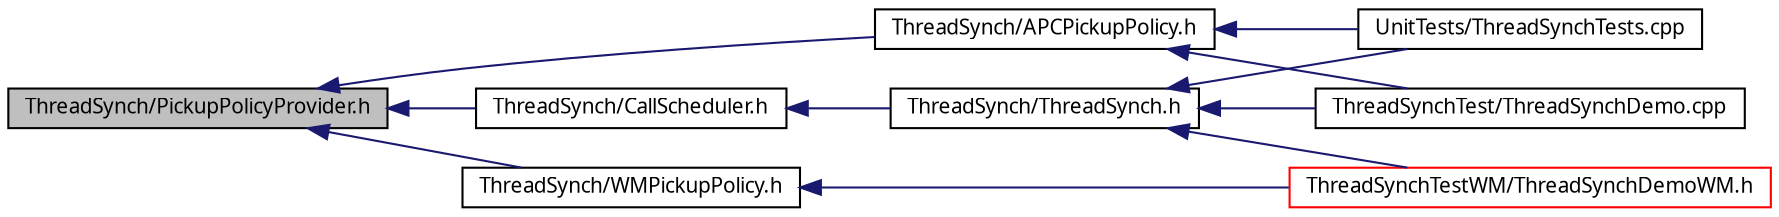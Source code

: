 digraph G
{
  edge [fontname="FreeSans.ttf",fontsize=10,labelfontname="FreeSans.ttf",labelfontsize=10];
  node [fontname="FreeSans.ttf",fontsize=10,shape=record];
  rankdir=LR;
  Node1 [label="ThreadSynch/PickupPolicyProvider.h",height=0.2,width=0.4,color="black", fillcolor="grey75", style="filled" fontcolor="black"];
  Node1 -> Node2 [dir=back,color="midnightblue",fontsize=10,style="solid",fontname="FreeSans.ttf"];
  Node2 [label="ThreadSynch/APCPickupPolicy.h",height=0.2,width=0.4,color="black", fillcolor="white", style="filled",URL="$_a_p_c_pickup_policy_8h.html"];
  Node2 -> Node3 [dir=back,color="midnightblue",fontsize=10,style="solid",fontname="FreeSans.ttf"];
  Node3 [label="ThreadSynchTest/ThreadSynchDemo.cpp",height=0.2,width=0.4,color="black", fillcolor="white", style="filled",URL="$_thread_synch_demo_8cpp.html"];
  Node2 -> Node4 [dir=back,color="midnightblue",fontsize=10,style="solid",fontname="FreeSans.ttf"];
  Node4 [label="UnitTests/ThreadSynchTests.cpp",height=0.2,width=0.4,color="black", fillcolor="white", style="filled",URL="$_thread_synch_tests_8cpp.html"];
  Node1 -> Node5 [dir=back,color="midnightblue",fontsize=10,style="solid",fontname="FreeSans.ttf"];
  Node5 [label="ThreadSynch/CallScheduler.h",height=0.2,width=0.4,color="black", fillcolor="white", style="filled",URL="$_call_scheduler_8h.html"];
  Node5 -> Node6 [dir=back,color="midnightblue",fontsize=10,style="solid",fontname="FreeSans.ttf"];
  Node6 [label="ThreadSynch/ThreadSynch.h",height=0.2,width=0.4,color="black", fillcolor="white", style="filled",URL="$_thread_synch_8h.html"];
  Node6 -> Node3 [dir=back,color="midnightblue",fontsize=10,style="solid",fontname="FreeSans.ttf"];
  Node6 -> Node7 [dir=back,color="midnightblue",fontsize=10,style="solid",fontname="FreeSans.ttf"];
  Node7 [label="ThreadSynchTestWM/ThreadSynchDemoWM.h",height=0.2,width=0.4,color="red", fillcolor="white", style="filled",URL="$_thread_synch_demo_w_m_8h.html"];
  Node6 -> Node4 [dir=back,color="midnightblue",fontsize=10,style="solid",fontname="FreeSans.ttf"];
  Node1 -> Node8 [dir=back,color="midnightblue",fontsize=10,style="solid",fontname="FreeSans.ttf"];
  Node8 [label="ThreadSynch/WMPickupPolicy.h",height=0.2,width=0.4,color="black", fillcolor="white", style="filled",URL="$_w_m_pickup_policy_8h.html"];
  Node8 -> Node7 [dir=back,color="midnightblue",fontsize=10,style="solid",fontname="FreeSans.ttf"];
}
